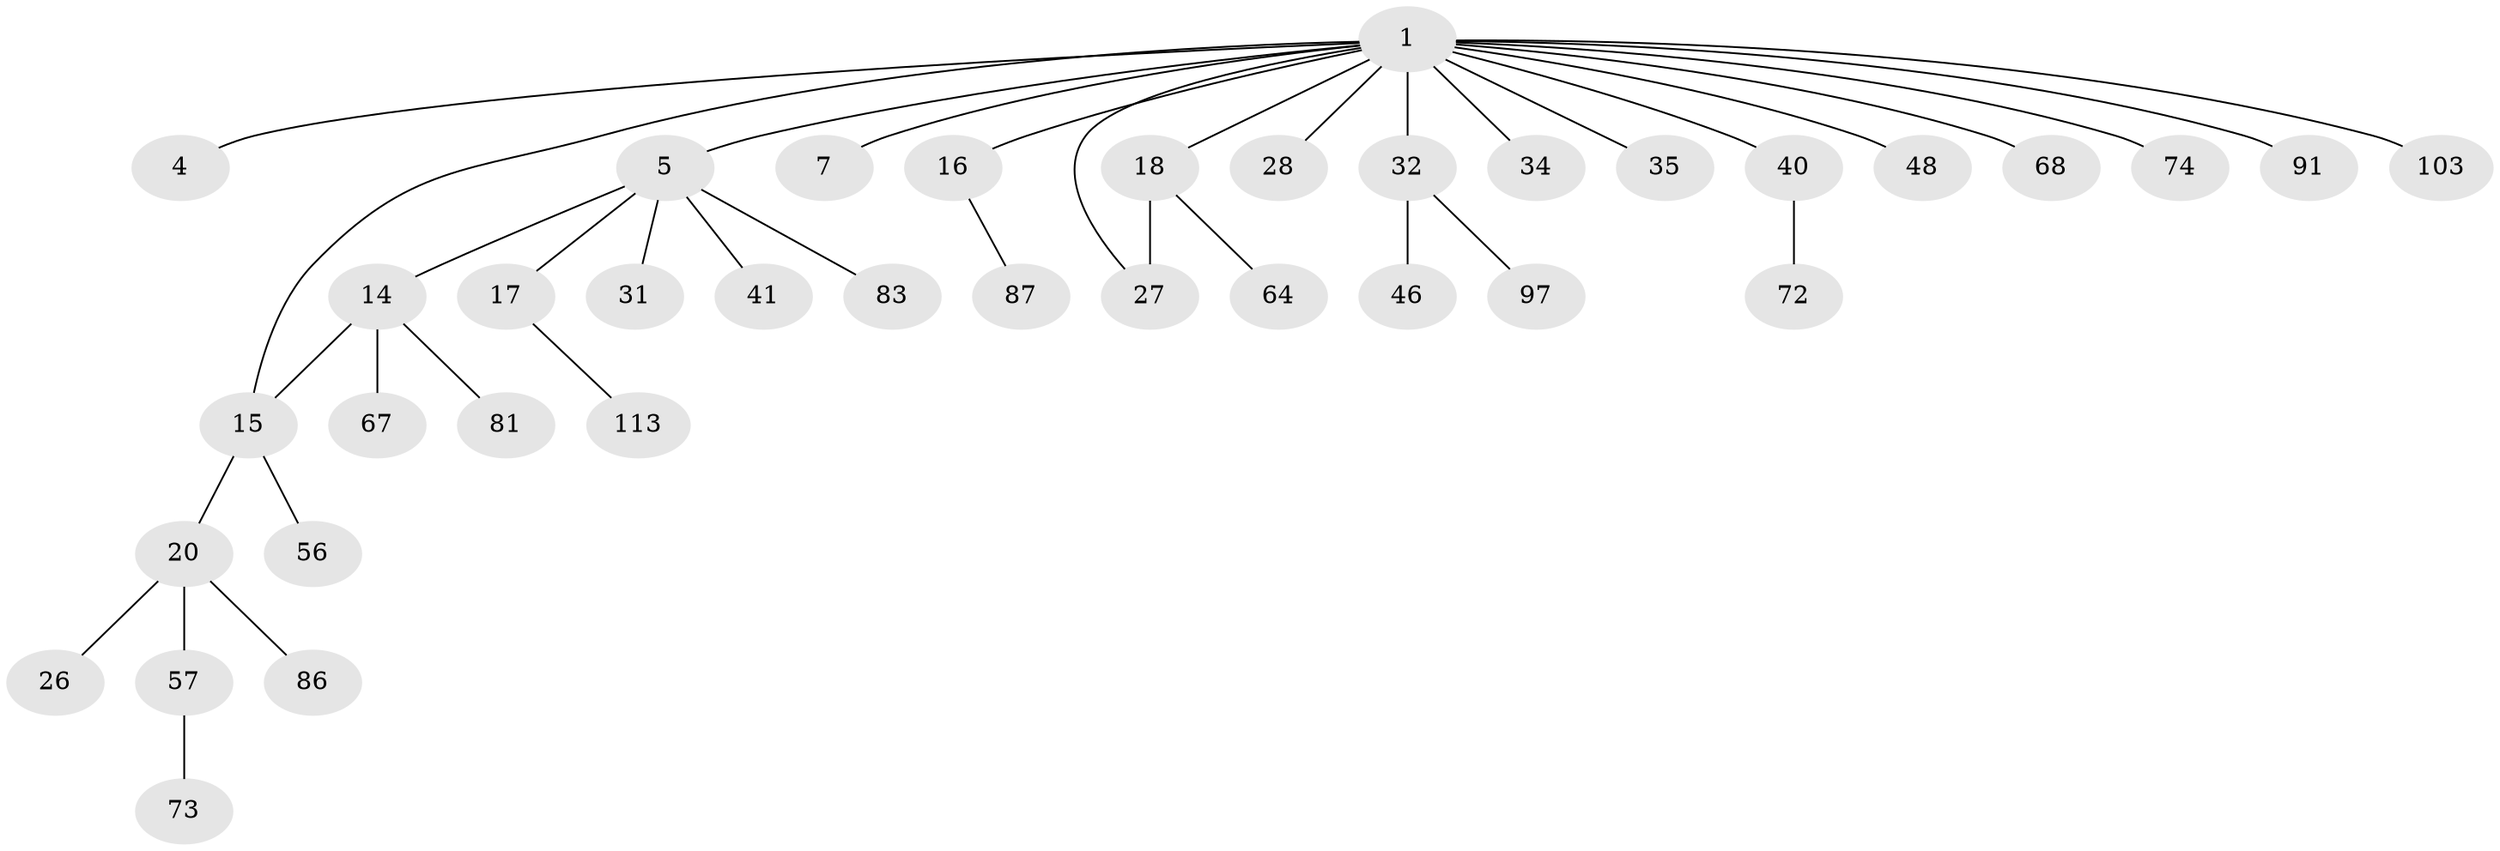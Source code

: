 // original degree distribution, {5: 0.04, 4: 0.056, 1: 0.448, 3: 0.168, 6: 0.016, 2: 0.272}
// Generated by graph-tools (version 1.1) at 2025/16/03/04/25 18:16:56]
// undirected, 37 vertices, 38 edges
graph export_dot {
graph [start="1"]
  node [color=gray90,style=filled];
  1 [super="+2+8+6+3"];
  4;
  5 [super="+11+13"];
  7;
  14 [super="+33+39+21"];
  15 [super="+19+125+114"];
  16 [super="+121+23"];
  17 [super="+70+52+100+37"];
  18 [super="+82+44"];
  20 [super="+22"];
  26 [super="+42+76"];
  27;
  28 [super="+95"];
  31 [super="+50+36"];
  32 [super="+89+45"];
  34 [super="+119"];
  35;
  40 [super="+51+84"];
  41 [super="+62+58"];
  46 [super="+79+92"];
  48;
  56 [super="+104"];
  57;
  64;
  67 [super="+77"];
  68;
  72;
  73;
  74 [super="+94"];
  81;
  83;
  86 [super="+99"];
  87 [super="+108"];
  91 [super="+96+107"];
  97 [super="+123"];
  103;
  113;
  1 -- 34;
  1 -- 32;
  1 -- 5;
  1 -- 7;
  1 -- 27;
  1 -- 40;
  1 -- 35;
  1 -- 68;
  1 -- 103;
  1 -- 74;
  1 -- 15;
  1 -- 48;
  1 -- 16;
  1 -- 91;
  1 -- 28;
  1 -- 18;
  1 -- 4;
  5 -- 17;
  5 -- 83;
  5 -- 14;
  5 -- 31;
  5 -- 41;
  14 -- 15;
  14 -- 81;
  14 -- 67;
  15 -- 56;
  15 -- 20;
  16 -- 87;
  17 -- 113;
  18 -- 64;
  18 -- 27;
  20 -- 57;
  20 -- 26;
  20 -- 86;
  32 -- 97;
  32 -- 46;
  40 -- 72;
  57 -- 73;
}
